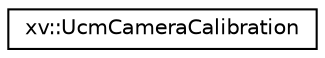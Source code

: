 digraph "Graphical Class Hierarchy"
{
 // LATEX_PDF_SIZE
  edge [fontname="Helvetica",fontsize="10",labelfontname="Helvetica",labelfontsize="10"];
  node [fontname="Helvetica",fontsize="10",shape=record];
  rankdir="LR";
  Node0 [label="xv::UcmCameraCalibration",height=0.2,width=0.4,color="black", fillcolor="white", style="filled",URL="$structxv_1_1UcmCameraCalibration.html",tooltip="Calibration parameters of a camera using Unified Camera Model for camera intrinsics."];
}
